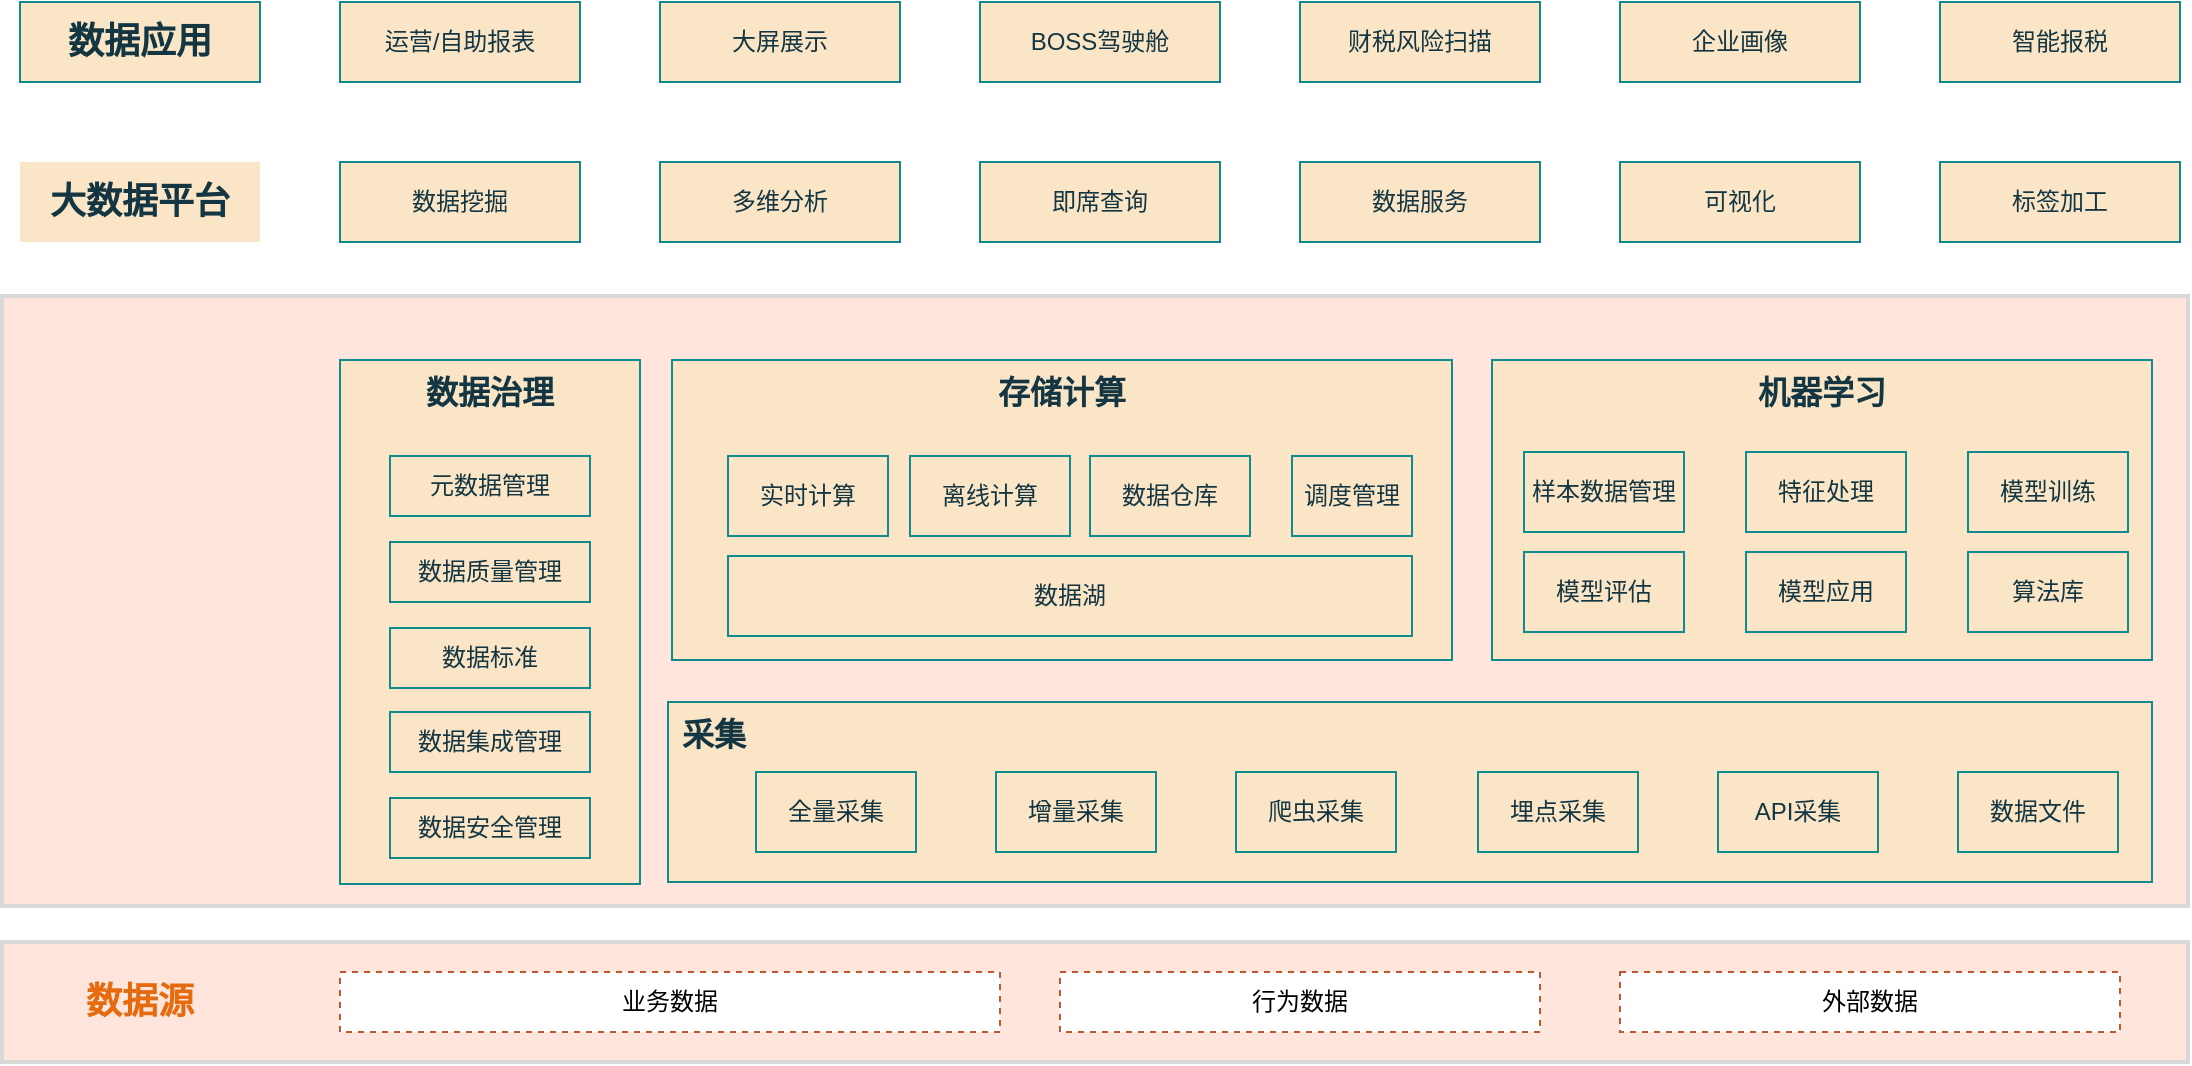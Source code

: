 <mxfile version="16.2.2" type="github">
  <diagram id="H7_tCYUHHZJKz_Q6d8IM" name="第 1 页">
    <mxGraphModel dx="1130" dy="579" grid="0" gridSize="10" guides="1" tooltips="1" connect="1" arrows="1" fold="1" page="1" pageScale="1" pageWidth="827" pageHeight="1169" background="none" math="0" shadow="0">
      <root>
        <mxCell id="0" />
        <mxCell id="1" parent="0" />
        <mxCell id="ndFSLWlLieNPHFFfm7gC-60" value="" style="whiteSpace=wrap;html=1;fillColor=#FFE5DB;strokeColor=#D9D9D9;fontSize=18;fontStyle=1;fontColor=#143642;strokeWidth=2;" vertex="1" parent="1">
          <mxGeometry x="71" y="467" width="1093" height="305" as="geometry" />
        </mxCell>
        <mxCell id="ndFSLWlLieNPHFFfm7gC-51" value="" style="whiteSpace=wrap;html=1;fillColor=#FFE5DB;strokeColor=#D9D9D9;fontSize=18;fontStyle=1;fontColor=#143642;strokeWidth=2;" vertex="1" parent="1">
          <mxGeometry x="71" y="790" width="1093" height="60" as="geometry" />
        </mxCell>
        <mxCell id="ndFSLWlLieNPHFFfm7gC-1" value="数据源" style="whiteSpace=wrap;html=1;fillColor=none;strokeColor=none;fontSize=18;fontStyle=1;fontColor=#E66B0F;" vertex="1" parent="1">
          <mxGeometry x="80" y="800" width="120" height="40" as="geometry" />
        </mxCell>
        <mxCell id="ndFSLWlLieNPHFFfm7gC-3" value="业务数据" style="whiteSpace=wrap;html=1;strokeColor=#BB5933;dashed=1;" vertex="1" parent="1">
          <mxGeometry x="240" y="805" width="330" height="30" as="geometry" />
        </mxCell>
        <mxCell id="ndFSLWlLieNPHFFfm7gC-4" value="行为数据" style="whiteSpace=wrap;html=1;strokeColor=#BB5933;dashed=1;" vertex="1" parent="1">
          <mxGeometry x="600" y="805" width="240" height="30" as="geometry" />
        </mxCell>
        <mxCell id="ndFSLWlLieNPHFFfm7gC-5" value="外部数据" style="whiteSpace=wrap;html=1;strokeColor=#BB5933;dashed=1;" vertex="1" parent="1">
          <mxGeometry x="880" y="805" width="250" height="30" as="geometry" />
        </mxCell>
        <mxCell id="ndFSLWlLieNPHFFfm7gC-6" value="&lt;b&gt;&lt;font style=&quot;font-size: 16px&quot;&gt;采集&lt;/font&gt;&lt;/b&gt;" style="whiteSpace=wrap;html=1;align=left;verticalAlign=top;spacingLeft=5;spacingBottom=0;spacingRight=0;spacingTop=0;fillColor=#FAE5C7;strokeColor=#0F8B8D;fontColor=#143642;" vertex="1" parent="1">
          <mxGeometry x="404" y="670" width="742" height="90" as="geometry" />
        </mxCell>
        <mxCell id="ndFSLWlLieNPHFFfm7gC-7" value="全量采集" style="whiteSpace=wrap;html=1;fillColor=#FAE5C7;strokeColor=#0F8B8D;fontColor=#143642;" vertex="1" parent="1">
          <mxGeometry x="448" y="705" width="80" height="40" as="geometry" />
        </mxCell>
        <mxCell id="ndFSLWlLieNPHFFfm7gC-8" value="增量采集" style="whiteSpace=wrap;html=1;fillColor=#FAE5C7;strokeColor=#0F8B8D;fontColor=#143642;" vertex="1" parent="1">
          <mxGeometry x="568" y="705" width="80" height="40" as="geometry" />
        </mxCell>
        <mxCell id="ndFSLWlLieNPHFFfm7gC-9" value="爬虫采集" style="whiteSpace=wrap;html=1;fillColor=#FAE5C7;strokeColor=#0F8B8D;fontColor=#143642;" vertex="1" parent="1">
          <mxGeometry x="688" y="705" width="80" height="40" as="geometry" />
        </mxCell>
        <mxCell id="ndFSLWlLieNPHFFfm7gC-11" value="埋点采集" style="whiteSpace=wrap;html=1;fillColor=#FAE5C7;strokeColor=#0F8B8D;fontColor=#143642;" vertex="1" parent="1">
          <mxGeometry x="809" y="705" width="80" height="40" as="geometry" />
        </mxCell>
        <mxCell id="ndFSLWlLieNPHFFfm7gC-12" value="存储计算" style="whiteSpace=wrap;html=1;verticalAlign=top;fontSize=16;align=center;fontStyle=1;fillColor=#FAE5C7;strokeColor=#0F8B8D;fontColor=#143642;" vertex="1" parent="1">
          <mxGeometry x="406" y="499" width="390" height="150" as="geometry" />
        </mxCell>
        <mxCell id="ndFSLWlLieNPHFFfm7gC-13" value="实时计算" style="whiteSpace=wrap;html=1;fillColor=#FAE5C7;strokeColor=#0F8B8D;fontColor=#143642;" vertex="1" parent="1">
          <mxGeometry x="434" y="547" width="80" height="40" as="geometry" />
        </mxCell>
        <mxCell id="ndFSLWlLieNPHFFfm7gC-14" value="离线计算" style="whiteSpace=wrap;html=1;fillColor=#FAE5C7;strokeColor=#0F8B8D;fontColor=#143642;" vertex="1" parent="1">
          <mxGeometry x="525" y="547" width="80" height="40" as="geometry" />
        </mxCell>
        <mxCell id="ndFSLWlLieNPHFFfm7gC-15" value="数据仓库" style="whiteSpace=wrap;html=1;fillColor=#FAE5C7;strokeColor=#0F8B8D;fontColor=#143642;" vertex="1" parent="1">
          <mxGeometry x="615" y="547" width="80" height="40" as="geometry" />
        </mxCell>
        <mxCell id="ndFSLWlLieNPHFFfm7gC-16" value="调度管理" style="whiteSpace=wrap;html=1;fillColor=#FAE5C7;strokeColor=#0F8B8D;fontColor=#143642;" vertex="1" parent="1">
          <mxGeometry x="716" y="547" width="60" height="40" as="geometry" />
        </mxCell>
        <mxCell id="ndFSLWlLieNPHFFfm7gC-17" value="数据湖" style="whiteSpace=wrap;html=1;fillColor=#FAE5C7;strokeColor=#0F8B8D;fontColor=#143642;" vertex="1" parent="1">
          <mxGeometry x="434" y="597" width="342" height="40" as="geometry" />
        </mxCell>
        <mxCell id="ndFSLWlLieNPHFFfm7gC-18" value="机器学习" style="whiteSpace=wrap;html=1;verticalAlign=top;fontSize=16;fontStyle=1;fillColor=#FAE5C7;strokeColor=#0F8B8D;fontColor=#143642;" vertex="1" parent="1">
          <mxGeometry x="816" y="499" width="330" height="150" as="geometry" />
        </mxCell>
        <mxCell id="ndFSLWlLieNPHFFfm7gC-19" value="即席查询" style="whiteSpace=wrap;html=1;fillColor=#FAE5C7;strokeColor=#0F8B8D;fontColor=#143642;" vertex="1" parent="1">
          <mxGeometry x="560" y="400" width="120" height="40" as="geometry" />
        </mxCell>
        <mxCell id="ndFSLWlLieNPHFFfm7gC-20" value="多维分析" style="whiteSpace=wrap;html=1;fillColor=#FAE5C7;strokeColor=#0F8B8D;fontColor=#143642;" vertex="1" parent="1">
          <mxGeometry x="400" y="400" width="120" height="40" as="geometry" />
        </mxCell>
        <mxCell id="ndFSLWlLieNPHFFfm7gC-21" value="数据服务" style="whiteSpace=wrap;html=1;fillColor=#FAE5C7;strokeColor=#0F8B8D;fontColor=#143642;" vertex="1" parent="1">
          <mxGeometry x="720" y="400" width="120" height="40" as="geometry" />
        </mxCell>
        <mxCell id="ndFSLWlLieNPHFFfm7gC-22" value="算法库" style="whiteSpace=wrap;html=1;fillColor=#FAE5C7;strokeColor=#0F8B8D;fontColor=#143642;" vertex="1" parent="1">
          <mxGeometry x="1054" y="595" width="80" height="40" as="geometry" />
        </mxCell>
        <mxCell id="ndFSLWlLieNPHFFfm7gC-23" value="模型训练" style="whiteSpace=wrap;html=1;fillColor=#FAE5C7;strokeColor=#0F8B8D;fontColor=#143642;" vertex="1" parent="1">
          <mxGeometry x="1054" y="545" width="80" height="40" as="geometry" />
        </mxCell>
        <mxCell id="ndFSLWlLieNPHFFfm7gC-24" value="模型应用" style="whiteSpace=wrap;html=1;fillColor=#FAE5C7;strokeColor=#0F8B8D;fontColor=#143642;" vertex="1" parent="1">
          <mxGeometry x="943" y="595" width="80" height="40" as="geometry" />
        </mxCell>
        <mxCell id="ndFSLWlLieNPHFFfm7gC-25" value="模型评估" style="whiteSpace=wrap;html=1;fillColor=#FAE5C7;strokeColor=#0F8B8D;fontColor=#143642;" vertex="1" parent="1">
          <mxGeometry x="832" y="595" width="80" height="40" as="geometry" />
        </mxCell>
        <mxCell id="ndFSLWlLieNPHFFfm7gC-28" value="样本数据管理" style="whiteSpace=wrap;html=1;fillColor=#FAE5C7;strokeColor=#0F8B8D;fontColor=#143642;" vertex="1" parent="1">
          <mxGeometry x="832" y="545" width="80" height="40" as="geometry" />
        </mxCell>
        <mxCell id="ndFSLWlLieNPHFFfm7gC-29" value="特征处理" style="whiteSpace=wrap;html=1;fillColor=#FAE5C7;strokeColor=#0F8B8D;fontColor=#143642;" vertex="1" parent="1">
          <mxGeometry x="943" y="545" width="80" height="40" as="geometry" />
        </mxCell>
        <mxCell id="ndFSLWlLieNPHFFfm7gC-31" value="数据治理" style="whiteSpace=wrap;html=1;align=center;verticalAlign=top;fontSize=16;fontStyle=1;fillColor=#FAE5C7;strokeColor=#0F8B8D;fontColor=#143642;" vertex="1" parent="1">
          <mxGeometry x="240" y="499" width="150" height="262" as="geometry" />
        </mxCell>
        <mxCell id="ndFSLWlLieNPHFFfm7gC-32" value="元数据管理" style="whiteSpace=wrap;html=1;fillColor=#FAE5C7;strokeColor=#0F8B8D;fontColor=#143642;" vertex="1" parent="1">
          <mxGeometry x="265" y="547" width="100" height="30" as="geometry" />
        </mxCell>
        <mxCell id="ndFSLWlLieNPHFFfm7gC-33" value="数据质量管理" style="whiteSpace=wrap;html=1;fillColor=#FAE5C7;strokeColor=#0F8B8D;fontColor=#143642;" vertex="1" parent="1">
          <mxGeometry x="265" y="590" width="100" height="30" as="geometry" />
        </mxCell>
        <mxCell id="ndFSLWlLieNPHFFfm7gC-34" value="数据标准" style="whiteSpace=wrap;html=1;fillColor=#FAE5C7;strokeColor=#0F8B8D;fontColor=#143642;" vertex="1" parent="1">
          <mxGeometry x="265" y="633" width="100" height="30" as="geometry" />
        </mxCell>
        <mxCell id="ndFSLWlLieNPHFFfm7gC-35" value="数据安全管理" style="whiteSpace=wrap;html=1;fillColor=#FAE5C7;strokeColor=#0F8B8D;fontColor=#143642;" vertex="1" parent="1">
          <mxGeometry x="265" y="718" width="100" height="30" as="geometry" />
        </mxCell>
        <mxCell id="ndFSLWlLieNPHFFfm7gC-36" value="可视化" style="whiteSpace=wrap;html=1;fillColor=#FAE5C7;strokeColor=#0F8B8D;fontColor=#143642;" vertex="1" parent="1">
          <mxGeometry x="880" y="400" width="120" height="40" as="geometry" />
        </mxCell>
        <mxCell id="ndFSLWlLieNPHFFfm7gC-37" value="运营/自助报表" style="whiteSpace=wrap;html=1;fillColor=#FAE5C7;strokeColor=#0F8B8D;fontColor=#143642;" vertex="1" parent="1">
          <mxGeometry x="240" y="320" width="120" height="40" as="geometry" />
        </mxCell>
        <mxCell id="ndFSLWlLieNPHFFfm7gC-38" value="标签加工" style="whiteSpace=wrap;html=1;fillColor=#FAE5C7;strokeColor=#0F8B8D;fontColor=#143642;" vertex="1" parent="1">
          <mxGeometry x="1040" y="400" width="120" height="40" as="geometry" />
        </mxCell>
        <mxCell id="ndFSLWlLieNPHFFfm7gC-40" value="BOSS驾驶舱" style="whiteSpace=wrap;html=1;fillColor=#FAE5C7;strokeColor=#0F8B8D;fontColor=#143642;" vertex="1" parent="1">
          <mxGeometry x="560" y="320" width="120" height="40" as="geometry" />
        </mxCell>
        <mxCell id="ndFSLWlLieNPHFFfm7gC-41" value="大屏展示" style="whiteSpace=wrap;html=1;fillColor=#FAE5C7;strokeColor=#0F8B8D;fontColor=#143642;" vertex="1" parent="1">
          <mxGeometry x="400" y="320" width="120" height="40" as="geometry" />
        </mxCell>
        <mxCell id="ndFSLWlLieNPHFFfm7gC-42" value="财税风险扫描" style="whiteSpace=wrap;html=1;fillColor=#FAE5C7;strokeColor=#0F8B8D;fontColor=#143642;" vertex="1" parent="1">
          <mxGeometry x="720" y="320" width="120" height="40" as="geometry" />
        </mxCell>
        <mxCell id="ndFSLWlLieNPHFFfm7gC-43" value="企业画像" style="whiteSpace=wrap;html=1;fillColor=#FAE5C7;strokeColor=#0F8B8D;fontColor=#143642;" vertex="1" parent="1">
          <mxGeometry x="880" y="320" width="120" height="40" as="geometry" />
        </mxCell>
        <mxCell id="ndFSLWlLieNPHFFfm7gC-44" value="智能报税" style="whiteSpace=wrap;html=1;fillColor=#FAE5C7;strokeColor=#0F8B8D;fontColor=#143642;" vertex="1" parent="1">
          <mxGeometry x="1040" y="320" width="120" height="40" as="geometry" />
        </mxCell>
        <mxCell id="ndFSLWlLieNPHFFfm7gC-45" value="数据挖掘" style="whiteSpace=wrap;html=1;fillColor=#FAE5C7;strokeColor=#0F8B8D;fontColor=#143642;" vertex="1" parent="1">
          <mxGeometry x="240" y="400" width="120" height="40" as="geometry" />
        </mxCell>
        <mxCell id="ndFSLWlLieNPHFFfm7gC-46" value="API采集" style="whiteSpace=wrap;html=1;fillColor=#FAE5C7;strokeColor=#0F8B8D;fontColor=#143642;" vertex="1" parent="1">
          <mxGeometry x="929" y="705" width="80" height="40" as="geometry" />
        </mxCell>
        <mxCell id="ndFSLWlLieNPHFFfm7gC-47" value="数据文件" style="whiteSpace=wrap;html=1;fillColor=#FAE5C7;strokeColor=#0F8B8D;fontColor=#143642;" vertex="1" parent="1">
          <mxGeometry x="1049" y="705" width="80" height="40" as="geometry" />
        </mxCell>
        <mxCell id="ndFSLWlLieNPHFFfm7gC-48" value="数据集成管理" style="whiteSpace=wrap;html=1;fillColor=#FAE5C7;strokeColor=#0F8B8D;fontColor=#143642;" vertex="1" parent="1">
          <mxGeometry x="265" y="675" width="100" height="30" as="geometry" />
        </mxCell>
        <mxCell id="ndFSLWlLieNPHFFfm7gC-49" value="数据应用" style="whiteSpace=wrap;html=1;fillColor=#FAE5C7;strokeColor=#0F8B8D;fontStyle=1;fontSize=18;fontColor=#143642;" vertex="1" parent="1">
          <mxGeometry x="80" y="320" width="120" height="40" as="geometry" />
        </mxCell>
        <mxCell id="ndFSLWlLieNPHFFfm7gC-50" value="大数据平台" style="whiteSpace=wrap;html=1;fontSize=18;fontStyle=1;strokeColor=none;fillColor=#FAE5C7;fontColor=#143642;" vertex="1" parent="1">
          <mxGeometry x="80" y="400" width="120" height="40" as="geometry" />
        </mxCell>
      </root>
    </mxGraphModel>
  </diagram>
</mxfile>
